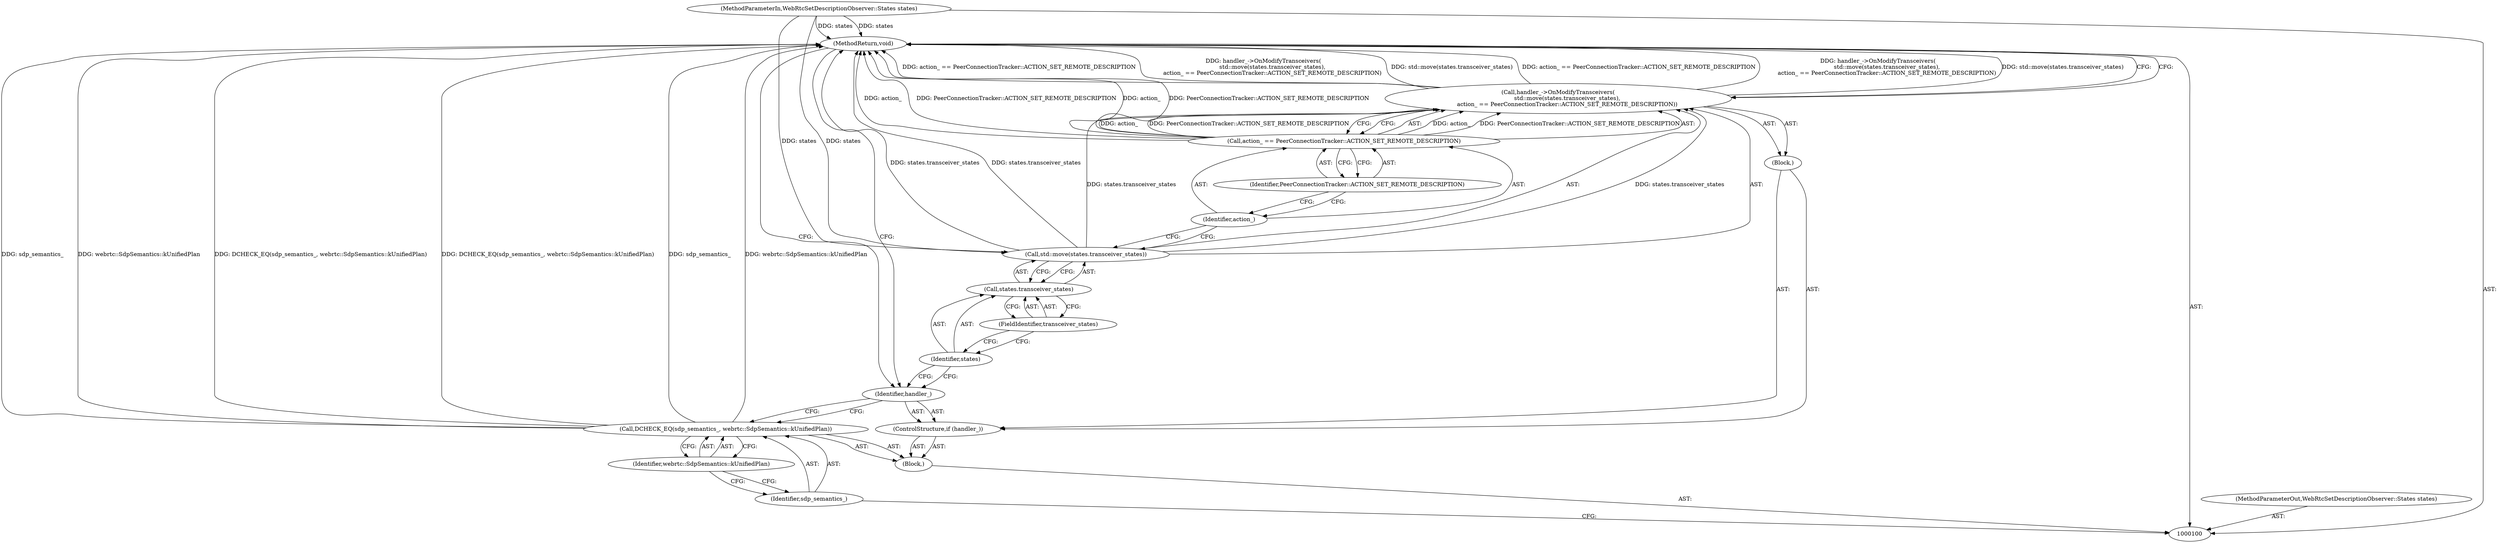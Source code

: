 digraph "0_Chrome_3514a77e7fa2e5b8bfe5d98af22964bbd69d680f_0" {
"1000117" [label="(MethodReturn,void)"];
"1000102" [label="(Block,)"];
"1000101" [label="(MethodParameterIn,WebRtcSetDescriptionObserver::States states)"];
"1000146" [label="(MethodParameterOut,WebRtcSetDescriptionObserver::States states)"];
"1000104" [label="(Identifier,sdp_semantics_)"];
"1000105" [label="(Identifier,webrtc::SdpSemantics::kUnifiedPlan)"];
"1000103" [label="(Call,DCHECK_EQ(sdp_semantics_, webrtc::SdpSemantics::kUnifiedPlan))"];
"1000108" [label="(Block,)"];
"1000106" [label="(ControlStructure,if (handler_))"];
"1000107" [label="(Identifier,handler_)"];
"1000109" [label="(Call,handler_->OnModifyTransceivers(\n          std::move(states.transceiver_states),\n          action_ == PeerConnectionTracker::ACTION_SET_REMOTE_DESCRIPTION))"];
"1000110" [label="(Call,std::move(states.transceiver_states))"];
"1000111" [label="(Call,states.transceiver_states)"];
"1000112" [label="(Identifier,states)"];
"1000113" [label="(FieldIdentifier,transceiver_states)"];
"1000114" [label="(Call,action_ == PeerConnectionTracker::ACTION_SET_REMOTE_DESCRIPTION)"];
"1000115" [label="(Identifier,action_)"];
"1000116" [label="(Identifier,PeerConnectionTracker::ACTION_SET_REMOTE_DESCRIPTION)"];
"1000117" -> "1000100"  [label="AST: "];
"1000117" -> "1000109"  [label="CFG: "];
"1000117" -> "1000107"  [label="CFG: "];
"1000103" -> "1000117"  [label="DDG: sdp_semantics_"];
"1000103" -> "1000117"  [label="DDG: webrtc::SdpSemantics::kUnifiedPlan"];
"1000103" -> "1000117"  [label="DDG: DCHECK_EQ(sdp_semantics_, webrtc::SdpSemantics::kUnifiedPlan)"];
"1000109" -> "1000117"  [label="DDG: action_ == PeerConnectionTracker::ACTION_SET_REMOTE_DESCRIPTION"];
"1000109" -> "1000117"  [label="DDG: handler_->OnModifyTransceivers(\n          std::move(states.transceiver_states),\n          action_ == PeerConnectionTracker::ACTION_SET_REMOTE_DESCRIPTION)"];
"1000109" -> "1000117"  [label="DDG: std::move(states.transceiver_states)"];
"1000114" -> "1000117"  [label="DDG: action_"];
"1000114" -> "1000117"  [label="DDG: PeerConnectionTracker::ACTION_SET_REMOTE_DESCRIPTION"];
"1000101" -> "1000117"  [label="DDG: states"];
"1000110" -> "1000117"  [label="DDG: states.transceiver_states"];
"1000102" -> "1000100"  [label="AST: "];
"1000103" -> "1000102"  [label="AST: "];
"1000106" -> "1000102"  [label="AST: "];
"1000101" -> "1000100"  [label="AST: "];
"1000101" -> "1000117"  [label="DDG: states"];
"1000101" -> "1000110"  [label="DDG: states"];
"1000146" -> "1000100"  [label="AST: "];
"1000104" -> "1000103"  [label="AST: "];
"1000104" -> "1000100"  [label="CFG: "];
"1000105" -> "1000104"  [label="CFG: "];
"1000105" -> "1000103"  [label="AST: "];
"1000105" -> "1000104"  [label="CFG: "];
"1000103" -> "1000105"  [label="CFG: "];
"1000103" -> "1000102"  [label="AST: "];
"1000103" -> "1000105"  [label="CFG: "];
"1000104" -> "1000103"  [label="AST: "];
"1000105" -> "1000103"  [label="AST: "];
"1000107" -> "1000103"  [label="CFG: "];
"1000103" -> "1000117"  [label="DDG: sdp_semantics_"];
"1000103" -> "1000117"  [label="DDG: webrtc::SdpSemantics::kUnifiedPlan"];
"1000103" -> "1000117"  [label="DDG: DCHECK_EQ(sdp_semantics_, webrtc::SdpSemantics::kUnifiedPlan)"];
"1000108" -> "1000106"  [label="AST: "];
"1000109" -> "1000108"  [label="AST: "];
"1000106" -> "1000102"  [label="AST: "];
"1000107" -> "1000106"  [label="AST: "];
"1000108" -> "1000106"  [label="AST: "];
"1000107" -> "1000106"  [label="AST: "];
"1000107" -> "1000103"  [label="CFG: "];
"1000112" -> "1000107"  [label="CFG: "];
"1000117" -> "1000107"  [label="CFG: "];
"1000109" -> "1000108"  [label="AST: "];
"1000109" -> "1000114"  [label="CFG: "];
"1000110" -> "1000109"  [label="AST: "];
"1000114" -> "1000109"  [label="AST: "];
"1000117" -> "1000109"  [label="CFG: "];
"1000109" -> "1000117"  [label="DDG: action_ == PeerConnectionTracker::ACTION_SET_REMOTE_DESCRIPTION"];
"1000109" -> "1000117"  [label="DDG: handler_->OnModifyTransceivers(\n          std::move(states.transceiver_states),\n          action_ == PeerConnectionTracker::ACTION_SET_REMOTE_DESCRIPTION)"];
"1000109" -> "1000117"  [label="DDG: std::move(states.transceiver_states)"];
"1000110" -> "1000109"  [label="DDG: states.transceiver_states"];
"1000114" -> "1000109"  [label="DDG: action_"];
"1000114" -> "1000109"  [label="DDG: PeerConnectionTracker::ACTION_SET_REMOTE_DESCRIPTION"];
"1000110" -> "1000109"  [label="AST: "];
"1000110" -> "1000111"  [label="CFG: "];
"1000111" -> "1000110"  [label="AST: "];
"1000115" -> "1000110"  [label="CFG: "];
"1000110" -> "1000117"  [label="DDG: states.transceiver_states"];
"1000110" -> "1000109"  [label="DDG: states.transceiver_states"];
"1000101" -> "1000110"  [label="DDG: states"];
"1000111" -> "1000110"  [label="AST: "];
"1000111" -> "1000113"  [label="CFG: "];
"1000112" -> "1000111"  [label="AST: "];
"1000113" -> "1000111"  [label="AST: "];
"1000110" -> "1000111"  [label="CFG: "];
"1000112" -> "1000111"  [label="AST: "];
"1000112" -> "1000107"  [label="CFG: "];
"1000113" -> "1000112"  [label="CFG: "];
"1000113" -> "1000111"  [label="AST: "];
"1000113" -> "1000112"  [label="CFG: "];
"1000111" -> "1000113"  [label="CFG: "];
"1000114" -> "1000109"  [label="AST: "];
"1000114" -> "1000116"  [label="CFG: "];
"1000115" -> "1000114"  [label="AST: "];
"1000116" -> "1000114"  [label="AST: "];
"1000109" -> "1000114"  [label="CFG: "];
"1000114" -> "1000117"  [label="DDG: action_"];
"1000114" -> "1000117"  [label="DDG: PeerConnectionTracker::ACTION_SET_REMOTE_DESCRIPTION"];
"1000114" -> "1000109"  [label="DDG: action_"];
"1000114" -> "1000109"  [label="DDG: PeerConnectionTracker::ACTION_SET_REMOTE_DESCRIPTION"];
"1000115" -> "1000114"  [label="AST: "];
"1000115" -> "1000110"  [label="CFG: "];
"1000116" -> "1000115"  [label="CFG: "];
"1000116" -> "1000114"  [label="AST: "];
"1000116" -> "1000115"  [label="CFG: "];
"1000114" -> "1000116"  [label="CFG: "];
}
